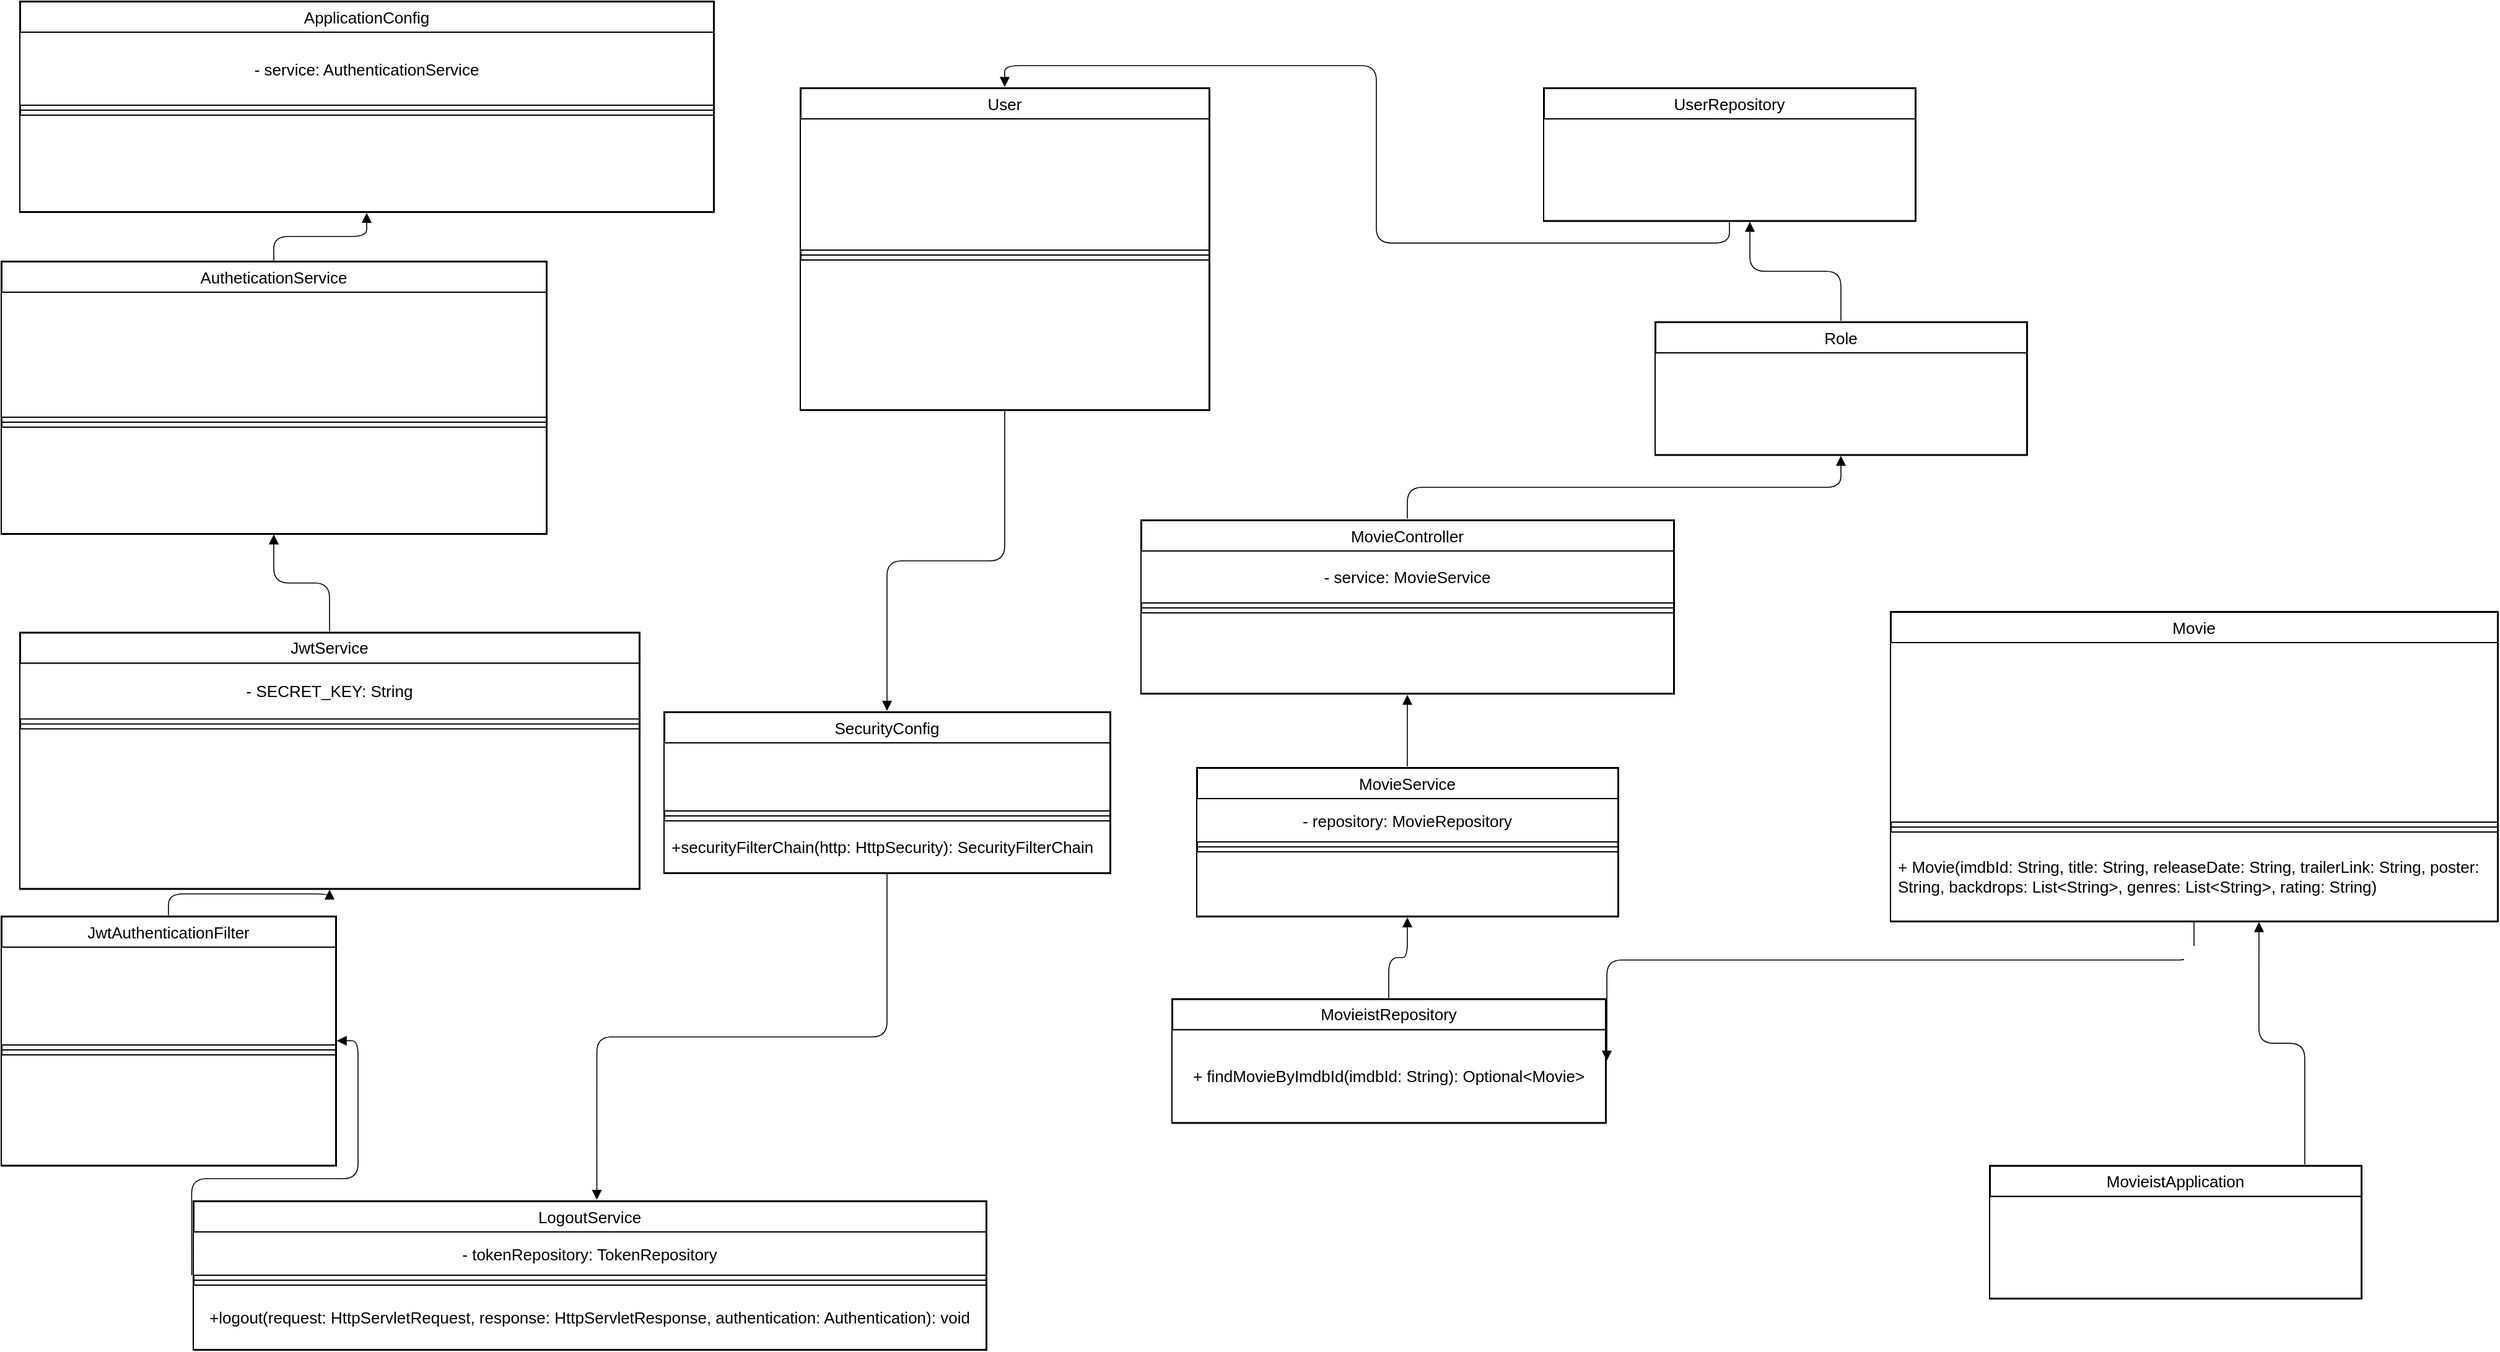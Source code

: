 <mxfile>
    <diagram id="IhVA58hd-gJvz965n6gg" name="UML-Diagramm der Java Projekt">
        <mxGraphModel dx="2082" dy="905" grid="1" gridSize="10" guides="1" tooltips="1" connect="1" arrows="1" fold="1" page="1" pageScale="1" pageWidth="850" pageHeight="1100" math="0" shadow="0">
            <root>
                <mxCell id="0"/>
                <mxCell id="1" parent="0"/>
                <mxCell id="10" value="ApplicationConfig" style="html=1;overflow=block;blockSpacing=1;swimlane;childLayout=stackLayout;horizontal=1;horizontalStack=0;resizeParent=1;resizeParentMax=0;resizeLast=0;collapsible=0;fontStyle=0;marginBottom=0;swimlaneFillColor=#ffffff;startSize=25;whiteSpace=wrap;fontSize=13;align=center;spacing=0;strokeOpacity=100;strokeWidth=1.5;" vertex="1" parent="1">
                    <mxGeometry x="30" y="11" width="560" height="170" as="geometry"/>
                </mxCell>
                <mxCell id="11" value="&lt;font style=&quot;font-size: 13px;&quot;&gt;- service: AuthenticationService&lt;/font&gt;" style="part=1;html=1;resizeHeight=0;verticalAlign=middle;spacingLeft=4;spacingRight=4;overflow=hidden;rotatable=0;points=[[0,0.5],[1,0.5]];portConstraint=eastwest;swimlaneFillColor=#333333;strokeOpacity=100;whiteSpace=wrap;fontSize=11.7;align=center;" vertex="1" parent="10">
                    <mxGeometry y="25" width="560" height="59" as="geometry"/>
                </mxCell>
                <mxCell id="12" value="" style="line;strokeWidth=1;align=left;verticalAlign=middle;spacingTop=-1;spacingLeft=3;spacingRight=3;rotatable=0;labelPosition=right;points=[];portConstraint=eastwest;" vertex="1" parent="10">
                    <mxGeometry y="84" width="560" height="8" as="geometry"/>
                </mxCell>
                <mxCell id="13" value="&lt;div style=&quot;display: flex; justify-content: center; text-align: center; align-items: baseline; line-height: 1.25; margin-top: -2px; font-size: 13px;&quot;&gt;&lt;font style=&quot;font-size: 13px;&quot; color=&quot;#ffffff&quot;&gt;&lt;font style=&quot;font-size: 13px;&quot;&gt;+ register(request: RegisterRequest): ResponseEntity&amp;lt;AuthenticationResponse&amp;gt; &lt;br&gt;&lt;/font&gt;&lt;/font&gt;&lt;/div&gt;&lt;div style=&quot;display: flex; justify-content: center; text-align: center; align-items: baseline; line-height: 1.25; margin-top: -2px; font-size: 13px;&quot;&gt;&lt;font style=&quot;font-size: 13px;&quot; color=&quot;#ffffff&quot;&gt;&lt;font style=&quot;font-size: 13px;&quot;&gt;+ authenticate(request:AuthenticationRequest): ResponseEntity&amp;lt;AuthenticationResponse&amp;gt; &lt;/font&gt;&lt;/font&gt;&lt;/div&gt;" style="part=1;html=1;resizeHeight=0;verticalAlign=middle;spacingLeft=4;spacingRight=4;overflow=hidden;rotatable=0;points=[[0,0.5],[1,0.5]];portConstraint=eastwest;swimlaneFillColor=#333333;strokeOpacity=100;whiteSpace=wrap;fontSize=11.8;align=center;" vertex="1" parent="10">
                    <mxGeometry y="92" width="560" height="78" as="geometry"/>
                </mxCell>
                <mxCell id="14" value="AutheticationService" style="html=1;overflow=block;blockSpacing=1;swimlane;childLayout=stackLayout;horizontal=1;horizontalStack=0;resizeParent=1;resizeParentMax=0;resizeLast=0;collapsible=0;fontStyle=0;marginBottom=0;swimlaneFillColor=#ffffff;startSize=25;whiteSpace=wrap;fontSize=13;align=center;spacing=0;strokeOpacity=100;strokeWidth=1.5;" vertex="1" parent="1">
                    <mxGeometry x="15" y="221" width="440" height="220" as="geometry"/>
                </mxCell>
                <mxCell id="15" value="&lt;div style=&quot;display: flex; justify-content: center; text-align: center; align-items: baseline; line-height: 1.25; margin-top: -2px; font-size: 13px;&quot;&gt;&lt;font style=&quot;font-size: 13px;&quot; color=&quot;#ffffff&quot;&gt;&lt;font style=&quot;font-size: 13px;&quot;&gt;- repository: UserRepository&lt;br&gt;&lt;/font&gt;&lt;/font&gt;&lt;/div&gt;&lt;div style=&quot;display: flex; justify-content: center; text-align: center; align-items: baseline; line-height: 1.25; margin-top: -2px; font-size: 13px;&quot;&gt;&lt;span&gt;&lt;font style=&quot;font-size: 13px;&quot; color=&quot;#ffffff&quot;&gt;- tokenRepository: TokenRepository&lt;br&gt;&lt;/font&gt;&lt;/span&gt;&lt;/div&gt;&lt;div style=&quot;display: flex; justify-content: center; text-align: center; align-items: baseline; line-height: 1.25; margin-top: -2px; font-size: 13px;&quot;&gt;&lt;span&gt;&lt;font style=&quot;font-size: 13px;&quot; color=&quot;#ffffff&quot;&gt;- passwordEncoder: PasswordEncoder&lt;br&gt;&lt;/font&gt;&lt;/span&gt;&lt;/div&gt;&lt;div style=&quot;display: flex; justify-content: center; text-align: center; align-items: baseline; line-height: 1.25; margin-top: -2px; font-size: 13px;&quot;&gt;&lt;span&gt;&lt;font style=&quot;font-size: 13px;&quot; color=&quot;#ffffff&quot;&gt;- jwtService: JwtService&lt;br&gt;&lt;/font&gt;&lt;/span&gt;&lt;/div&gt;&lt;div style=&quot;display: flex; justify-content: center; text-align: center; align-items: baseline; line-height: 1.25; margin-top: -2px; font-size: 13px;&quot;&gt;&lt;font style=&quot;font-size: 13px;&quot; color=&quot;#ffffff&quot;&gt;&lt;font style=&quot;font-size: 13px;&quot;&gt;- authenticationManager: AuthenticationManager&lt;/font&gt;&lt;/font&gt;&lt;/div&gt;" style="part=1;html=1;resizeHeight=0;verticalAlign=middle;spacingLeft=4;spacingRight=4;overflow=hidden;rotatable=0;points=[[0,0.5],[1,0.5]];portConstraint=eastwest;swimlaneFillColor=#333333;strokeOpacity=100;whiteSpace=wrap;fontSize=11.7;align=center;" vertex="1" parent="14">
                    <mxGeometry y="25" width="440" height="101" as="geometry"/>
                </mxCell>
                <mxCell id="16" value="" style="line;strokeWidth=1;align=left;verticalAlign=middle;spacingTop=-1;spacingLeft=3;spacingRight=3;rotatable=0;labelPosition=right;points=[];portConstraint=eastwest;" vertex="1" parent="14">
                    <mxGeometry y="126" width="440" height="8" as="geometry"/>
                </mxCell>
                <mxCell id="17" value="&lt;div style=&quot;display: flex; justify-content: center; text-align: center; align-items: baseline; line-height: 1.25; margin-top: -2px;&quot;&gt;&lt;font style=&quot;font-size: 13px;&quot; color=&quot;#ffffff&quot;&gt;&lt;font style=&quot;font-size: 13px;&quot;&gt;+ register(request: RegisterRequest): AuthenticationResponse&lt;br&gt;&lt;/font&gt;&lt;/font&gt;&lt;/div&gt;&lt;div style=&quot;display: flex; justify-content: center; text-align: center; align-items: baseline; line-height: 1.25; margin-top: -2px;&quot;&gt;&lt;span&gt;&lt;font style=&quot;font-size: 13px;&quot; color=&quot;#ffffff&quot;&gt;+ authenticate(request: AuthenticationRequest): AuthenticationResponse&lt;br&gt;&lt;/font&gt;&lt;/span&gt;&lt;/div&gt;&lt;div style=&quot;display: flex; justify-content: center; text-align: center; align-items: baseline; line-height: 1.25; margin-top: -2px;&quot;&gt;&lt;span&gt;&lt;font style=&quot;font-size: 13px;&quot; color=&quot;#ffffff&quot;&gt;- saveUserToken(user: User, jwtToken: String): void&lt;br&gt;&lt;/font&gt;&lt;/span&gt;&lt;/div&gt;&lt;div style=&quot;display: flex; justify-content: center; text-align: center; align-items: baseline; line-height: 1.25; margin-top: -2px;&quot;&gt;&lt;font style=&quot;font-size: 13px;&quot; color=&quot;#ffffff&quot;&gt;&lt;font style=&quot;font-size: 13px;&quot;&gt;- revokeAllUserTokens(user: User): void&lt;/font&gt;&lt;/font&gt;&lt;/div&gt;" style="part=1;resizeHeight=0;align=left;verticalAlign=middle;spacingLeft=4;spacingRight=4;rotatable=0;points=[[0,0.5],[1,0.5]];portConstraint=eastwest;swimlaneFillColor=#333333;strokeOpacity=100;whiteSpace=wrap;overflow=block;blockSpacing=1;html=1;fontSize=13;" vertex="1" parent="14">
                    <mxGeometry y="134" width="440" height="86" as="geometry"/>
                </mxCell>
                <UserObject label="" lucidchartObjectId="wi00Xl8V9qbK" id="18">
                    <mxCell style="html=1;jettySize=18;whiteSpace=wrap;fontSize=13;strokeOpacity=100;strokeWidth=0.8;rounded=1;arcSize=24;edgeStyle=orthogonalEdgeStyle;startArrow=none;endArrow=block;endFill=1;exitX=0.5;exitY=-0.003;exitPerimeter=0;entryX=0.5;entryY=1.005;entryPerimeter=0;" edge="1" parent="1" source="14" target="10">
                        <mxGeometry width="100" height="100" relative="1" as="geometry">
                            <Array as="points"/>
                        </mxGeometry>
                    </mxCell>
                </UserObject>
                <mxCell id="19" value="JwtService" style="html=1;overflow=block;blockSpacing=1;swimlane;childLayout=stackLayout;horizontal=1;horizontalStack=0;resizeParent=1;resizeParentMax=0;resizeLast=0;collapsible=0;fontStyle=0;marginBottom=0;swimlaneFillColor=#ffffff;startSize=25;whiteSpace=wrap;fontSize=13;align=center;spacing=0;strokeOpacity=100;strokeWidth=1.5;" vertex="1" parent="1">
                    <mxGeometry x="30" y="520.7" width="500" height="207" as="geometry"/>
                </mxCell>
                <mxCell id="20" value="&lt;font style=&quot;font-size: 13px;&quot;&gt;- SECRET_KEY: String&lt;/font&gt;" style="part=1;html=1;resizeHeight=0;verticalAlign=middle;spacingLeft=4;spacingRight=4;overflow=hidden;rotatable=0;points=[[0,0.5],[1,0.5]];portConstraint=eastwest;swimlaneFillColor=#333333;strokeOpacity=100;whiteSpace=wrap;fontSize=11.7;align=center;" vertex="1" parent="19">
                    <mxGeometry y="25" width="500" height="45" as="geometry"/>
                </mxCell>
                <mxCell id="21" value="" style="line;strokeWidth=1;align=left;verticalAlign=middle;spacingTop=-1;spacingLeft=3;spacingRight=3;rotatable=0;labelPosition=right;points=[];portConstraint=eastwest;swimlaneFillColor=#333333;" vertex="1" parent="19">
                    <mxGeometry y="70" width="500" height="8" as="geometry"/>
                </mxCell>
                <mxCell id="22" value="&lt;div style=&quot;display: flex; justify-content: center; text-align: center; align-items: baseline; line-height: 1.25; margin-top: -2px; font-size: 13px;&quot;&gt;&lt;font style=&quot;font-size: 13px;&quot; color=&quot;#ffffff&quot;&gt;&lt;font style=&quot;font-size: 13px;&quot;&gt;+ extractUsername(token: String): String&lt;br&gt;&lt;/font&gt;&lt;/font&gt;&lt;/div&gt;&lt;div style=&quot;display: flex; justify-content: center; text-align: center; align-items: baseline; line-height: 1.25; margin-top: -2px; font-size: 13px;&quot;&gt;&lt;span&gt;&lt;font style=&quot;font-size: 13px;&quot; color=&quot;#ffffff&quot;&gt;+ extractClaim(token: String, claimsResolver: Function&amp;lt;Claims, T&amp;gt;): T&lt;br&gt;&lt;/font&gt;&lt;/span&gt;&lt;/div&gt;&lt;div style=&quot;display: flex; justify-content: center; text-align: center; align-items: baseline; line-height: 1.25; margin-top: -2px; font-size: 13px;&quot;&gt;&lt;span&gt;&lt;font style=&quot;font-size: 13px;&quot; color=&quot;#ffffff&quot;&gt;+ generateToken(userDetails: UserDetails): String&lt;br&gt;&lt;/font&gt;&lt;/span&gt;&lt;/div&gt;&lt;div style=&quot;display: flex; justify-content: center; text-align: center; align-items: baseline; line-height: 1.25; margin-top: -2px; font-size: 13px;&quot;&gt;&lt;span&gt;&lt;font style=&quot;font-size: 13px;&quot; color=&quot;#ffffff&quot;&gt;+ generateToken(extraClaims: Map&amp;lt;String, Object&amp;gt;, userDetails: UserDetails): String&lt;br&gt;&lt;/font&gt;&lt;/span&gt;&lt;/div&gt;&lt;div style=&quot;display: flex; justify-content: center; text-align: center; align-items: baseline; line-height: 1.25; margin-top: -2px; font-size: 13px;&quot;&gt;&lt;span&gt;&lt;font style=&quot;font-size: 13px;&quot; color=&quot;#ffffff&quot;&gt;+ isTokenValid(token: String, userDetails: UserDetails): boolean&lt;br&gt;&lt;/font&gt;&lt;/span&gt;&lt;/div&gt;&lt;div style=&quot;display: flex; justify-content: center; text-align: center; align-items: baseline; line-height: 1.25; margin-top: -2px; font-size: 13px;&quot;&gt;&lt;span&gt;&lt;font style=&quot;font-size: 13px;&quot; color=&quot;#ffffff&quot;&gt; - isTokenExpired(token: String): boolean&lt;br&gt;&lt;/font&gt;&lt;/span&gt;&lt;/div&gt;&lt;div style=&quot;display: flex; justify-content: center; text-align: center; align-items: baseline; line-height: 1.25; margin-top: -2px; font-size: 13px;&quot;&gt;&lt;span&gt;&lt;font style=&quot;font-size: 13px;&quot; color=&quot;#ffffff&quot;&gt; - extractExpiration(token: String): Date&lt;br&gt;&lt;/font&gt;&lt;/span&gt;&lt;/div&gt;&lt;div style=&quot;display: flex; justify-content: center; text-align: center; align-items: baseline; line-height: 1.25; margin-top: -2px; font-size: 13px;&quot;&gt;&lt;span&gt;&lt;font style=&quot;font-size: 13px;&quot; color=&quot;#ffffff&quot;&gt; - extractAllClaims(token: String): Claims&lt;br&gt;&lt;/font&gt;&lt;/span&gt;&lt;/div&gt;&lt;div style=&quot;display: flex; justify-content: center; text-align: center; align-items: baseline; line-height: 1.25; margin-top: -2px; font-size: 13px;&quot;&gt;&lt;font style=&quot;font-size: 13px;&quot; color=&quot;#ffffff&quot;&gt;&lt;font style=&quot;font-size: 13px;&quot;&gt; - getSignInKey(): Key&lt;/font&gt;&lt;/font&gt;&lt;/div&gt;" style="part=1;html=1;resizeHeight=0;verticalAlign=middle;spacingLeft=4;spacingRight=4;overflow=hidden;rotatable=0;points=[[0,0.5],[1,0.5]];portConstraint=eastwest;swimlaneFillColor=#ffffff;strokeOpacity=100;whiteSpace=wrap;fontSize=11.8;align=center;" vertex="1" parent="19">
                    <mxGeometry y="78" width="500" height="129" as="geometry"/>
                </mxCell>
                <UserObject label="" lucidchartObjectId="Pi00KXInt4H1" id="23">
                    <mxCell style="html=1;jettySize=18;whiteSpace=wrap;fontSize=13;strokeOpacity=100;strokeWidth=0.8;rounded=1;arcSize=24;edgeStyle=orthogonalEdgeStyle;startArrow=none;endArrow=block;endFill=1;exitX=0.5;exitY=-0.004;exitPerimeter=0;entryX=0.5;entryY=1.003;entryPerimeter=0;" edge="1" parent="1" source="19" target="14">
                        <mxGeometry width="100" height="100" relative="1" as="geometry">
                            <Array as="points"/>
                        </mxGeometry>
                    </mxCell>
                </UserObject>
                <mxCell id="24" value="JwtAuthenticationFilter" style="html=1;overflow=block;blockSpacing=1;swimlane;childLayout=stackLayout;horizontal=1;horizontalStack=0;resizeParent=1;resizeParentMax=0;resizeLast=0;collapsible=0;fontStyle=0;marginBottom=0;swimlaneFillColor=#ffffff;startSize=25;whiteSpace=wrap;fontSize=13;align=center;spacing=0;strokeOpacity=100;strokeWidth=1.5;" vertex="1" parent="1">
                    <mxGeometry x="15" y="750" width="270" height="201.25" as="geometry"/>
                </mxCell>
                <mxCell id="25" value="&lt;div style=&quot;display: flex; justify-content: center; text-align: center; align-items: baseline; line-height: 1.25; margin-top: -2px; font-size: 13px;&quot;&gt;&lt;font style=&quot;font-size: 13px;&quot; color=&quot;#ffffff&quot;&gt;&lt;font style=&quot;font-size: 13px;&quot;&gt;- jwtService: JwtService &lt;br&gt;&lt;/font&gt;&lt;/font&gt;&lt;/div&gt;&lt;div style=&quot;display: flex; justify-content: center; text-align: center; align-items: baseline; line-height: 1.25; margin-top: -2px; font-size: 13px;&quot;&gt;&lt;span&gt;&lt;font style=&quot;font-size: 13px;&quot; color=&quot;#ffffff&quot;&gt;- userDetailsService: UserDetailsService &lt;br&gt;&lt;/font&gt;&lt;/span&gt;&lt;/div&gt;&lt;div style=&quot;display: flex; justify-content: center; text-align: center; align-items: baseline; line-height: 1.25; margin-top: -2px; font-size: 13px;&quot;&gt;&lt;font style=&quot;font-size: 13px;&quot; color=&quot;#ffffff&quot;&gt;&lt;font style=&quot;font-size: 13px;&quot;&gt;- tokenRepository: TokenRepository&lt;/font&gt;&lt;/font&gt;&lt;/div&gt;" style="part=1;html=1;resizeHeight=0;verticalAlign=middle;spacingLeft=4;spacingRight=4;overflow=hidden;rotatable=0;points=[[0,0.5],[1,0.5]];portConstraint=eastwest;swimlaneFillColor=#333333;strokeOpacity=100;whiteSpace=wrap;fontSize=11.7;align=center;" vertex="1" parent="24">
                    <mxGeometry y="25" width="270" height="79" as="geometry"/>
                </mxCell>
                <mxCell id="26" value="" style="line;strokeWidth=1;align=left;verticalAlign=middle;spacingTop=-1;spacingLeft=3;spacingRight=3;rotatable=0;labelPosition=right;points=[];portConstraint=eastwest;" vertex="1" parent="24">
                    <mxGeometry y="104" width="270" height="8" as="geometry"/>
                </mxCell>
                <mxCell id="27" value="&lt;div style=&quot;display: flex; justify-content: center; text-align: center; align-items: baseline; line-height: 1.25; margin-top: -2px;&quot;&gt;&lt;font style=&quot;font-size: 13px;&quot; color=&quot;#ffffff&quot;&gt;&lt;font style=&quot;font-size: 13px;&quot;&gt;+doFilterInternal(request: HttpServletRequest, response: HttpServletResponse, filterChain: FilterChain): void&lt;/font&gt;&lt;/font&gt;&lt;br&gt;&lt;/div&gt;&lt;div style=&quot;display: flex; justify-content: center; text-align: center; align-items: baseline; font-size: 0; line-height: 1.25;margin-top: -2px;&quot;&gt;&lt;span&gt;&lt;/span&gt;&lt;/div&gt;" style="part=1;resizeHeight=0;align=left;verticalAlign=middle;spacingLeft=4;spacingRight=4;rotatable=0;points=[[0,0.5],[1,0.5]];portConstraint=eastwest;swimlaneFillColor=#333333;strokeOpacity=100;whiteSpace=wrap;overflow=block;blockSpacing=1;html=1;fontSize=13;" vertex="1" parent="24">
                    <mxGeometry y="112" width="270" height="89.25" as="geometry"/>
                </mxCell>
                <UserObject label="" lucidchartObjectId="~k00mDSOK-QS" id="28">
                    <mxCell style="html=1;jettySize=18;whiteSpace=wrap;fontSize=13;strokeOpacity=100;strokeWidth=0.8;rounded=1;arcSize=24;edgeStyle=orthogonalEdgeStyle;startArrow=none;endArrow=block;endFill=1;exitX=0.5;exitY=-0.004;exitPerimeter=0;entryX=0.5;entryY=1.004;entryPerimeter=0;" edge="1" parent="1" source="24" target="19">
                        <mxGeometry width="100" height="100" relative="1" as="geometry">
                            <Array as="points"/>
                        </mxGeometry>
                    </mxCell>
                </UserObject>
                <mxCell id="29" value="LogoutService" style="html=1;overflow=block;blockSpacing=1;swimlane;childLayout=stackLayout;horizontal=1;horizontalStack=0;resizeParent=1;resizeParentMax=0;resizeLast=0;collapsible=0;fontStyle=0;marginBottom=0;swimlaneFillColor=#ffffff;startSize=25;whiteSpace=wrap;fontSize=13;align=center;spacing=0;strokeOpacity=100;strokeWidth=1.5;" vertex="1" parent="1">
                    <mxGeometry x="170" y="980" width="640" height="120" as="geometry"/>
                </mxCell>
                <mxCell id="30" value="&lt;font style=&quot;font-size: 13px;&quot;&gt; - tokenRepository: TokenRepository&lt;/font&gt;" style="part=1;html=1;resizeHeight=0;verticalAlign=middle;spacingLeft=4;spacingRight=4;overflow=hidden;rotatable=0;points=[[0,0.5],[1,0.5]];portConstraint=eastwest;swimlaneFillColor=#333333;strokeOpacity=100;whiteSpace=wrap;fontSize=11.7;align=center;" vertex="1" parent="29">
                    <mxGeometry y="25" width="640" height="35" as="geometry"/>
                </mxCell>
                <mxCell id="31" value="" style="line;strokeWidth=1;align=left;verticalAlign=middle;spacingTop=-1;spacingLeft=3;spacingRight=3;rotatable=0;labelPosition=right;points=[];portConstraint=eastwest;" vertex="1" parent="29">
                    <mxGeometry y="60" width="640" height="8" as="geometry"/>
                </mxCell>
                <mxCell id="32" value="&lt;font style=&quot;font-size: 13px;&quot;&gt;+logout(request: HttpServletRequest, response: HttpServletResponse, authentication: Authentication): void&lt;/font&gt;" style="part=1;html=1;resizeHeight=0;verticalAlign=middle;spacingLeft=4;spacingRight=4;overflow=hidden;rotatable=0;points=[[0,0.5],[1,0.5]];portConstraint=eastwest;swimlaneFillColor=#ffffff;strokeOpacity=100;whiteSpace=wrap;fontSize=11.8;align=center;" vertex="1" parent="29">
                    <mxGeometry y="68" width="640" height="52" as="geometry"/>
                </mxCell>
                <UserObject label="" lucidchartObjectId="vl00rl7fIof9" id="33">
                    <mxCell style="html=1;jettySize=18;whiteSpace=wrap;fontSize=13;strokeOpacity=100;strokeWidth=0.8;rounded=1;arcSize=24;edgeStyle=orthogonalEdgeStyle;startArrow=none;endArrow=block;endFill=1;exitX=-0.002;exitY=0.5;exitPerimeter=0;entryX=1.003;entryY=0.5;entryPerimeter=0;" edge="1" parent="1" source="29" target="24">
                        <mxGeometry width="100" height="100" relative="1" as="geometry">
                            <Array as="points"/>
                        </mxGeometry>
                    </mxCell>
                </UserObject>
                <mxCell id="34" value="SecurityConfig" style="html=1;overflow=block;blockSpacing=1;swimlane;childLayout=stackLayout;horizontal=1;horizontalStack=0;resizeParent=1;resizeParentMax=0;resizeLast=0;collapsible=0;fontStyle=0;marginBottom=0;swimlaneFillColor=#ffffff;startSize=25;whiteSpace=wrap;fontSize=13;align=center;spacing=0;strokeOpacity=100;strokeWidth=1.5;" vertex="1" parent="1">
                    <mxGeometry x="550" y="585" width="360" height="130" as="geometry"/>
                </mxCell>
                <mxCell id="35" value="&lt;div style=&quot;display: flex; justify-content: center; text-align: center; align-items: baseline; line-height: 1.25; margin-top: -2px; font-size: 13px;&quot;&gt;&lt;font style=&quot;font-size: 13px;&quot; color=&quot;#ffffff&quot;&gt;&lt;font style=&quot;font-size: 13px;&quot;&gt;- jwtAuthFilter: JwtAuthenticationFilter&lt;br&gt;&lt;/font&gt;&lt;/font&gt;&lt;/div&gt;&lt;div style=&quot;display: flex; justify-content: center; text-align: center; align-items: baseline; line-height: 1.25; margin-top: -2px; font-size: 13px;&quot;&gt;&lt;span&gt;&lt;font style=&quot;font-size: 13px;&quot; color=&quot;#ffffff&quot;&gt;- authenticationProvider: AuthenticationProvider&lt;br&gt;&lt;/font&gt;&lt;/span&gt;&lt;/div&gt;&lt;div style=&quot;display: flex; justify-content: center; text-align: center; align-items: baseline; line-height: 1.25; margin-top: -2px; font-size: 13px;&quot;&gt;&lt;font style=&quot;font-size: 13px;&quot; color=&quot;#ffffff&quot;&gt;&lt;font style=&quot;font-size: 13px;&quot;&gt;- logoutHandler: LogoutHandler&lt;/font&gt;&lt;/font&gt;&lt;/div&gt;" style="part=1;html=1;resizeHeight=0;verticalAlign=middle;spacingLeft=4;spacingRight=4;overflow=hidden;rotatable=0;points=[[0,0.5],[1,0.5]];portConstraint=eastwest;swimlaneFillColor=#333333;strokeOpacity=100;whiteSpace=wrap;fontSize=11.7;align=center;" vertex="1" parent="34">
                    <mxGeometry y="25" width="360" height="55" as="geometry"/>
                </mxCell>
                <mxCell id="36" value="" style="line;strokeWidth=1;align=left;verticalAlign=middle;spacingTop=-1;spacingLeft=3;spacingRight=3;rotatable=0;labelPosition=right;points=[];portConstraint=eastwest;" vertex="1" parent="34">
                    <mxGeometry y="80" width="360" height="8" as="geometry"/>
                </mxCell>
                <mxCell id="37" value="&lt;font style=&quot;font-size: 13px;&quot;&gt;+securityFilterChain(http: HttpSecurity): SecurityFilterChain&lt;/font&gt;" style="part=1;resizeHeight=0;align=left;verticalAlign=middle;spacingLeft=4;spacingRight=4;rotatable=0;points=[[0,0.5],[1,0.5]];portConstraint=eastwest;swimlaneFillColor=#333333;strokeOpacity=100;whiteSpace=wrap;overflow=block;blockSpacing=1;html=1;fontSize=13;" vertex="1" parent="34">
                    <mxGeometry y="88" width="360" height="42" as="geometry"/>
                </mxCell>
                <UserObject label="" lucidchartObjectId="Nl00Ss.hIkD7" id="38">
                    <mxCell style="html=1;jettySize=18;whiteSpace=wrap;fontSize=13;strokeOpacity=100;strokeWidth=0.8;rounded=1;arcSize=24;edgeStyle=orthogonalEdgeStyle;startArrow=none;endArrow=block;endFill=1;exitX=0.5;exitY=1.007;exitPerimeter=0;entryX=0.509;entryY=-0.008;entryPerimeter=0;" edge="1" parent="1" source="34" target="29">
                        <mxGeometry width="100" height="100" relative="1" as="geometry">
                            <Array as="points"/>
                        </mxGeometry>
                    </mxCell>
                </UserObject>
                <mxCell id="39" value="User" style="html=1;overflow=block;blockSpacing=1;swimlane;childLayout=stackLayout;horizontal=1;horizontalStack=0;resizeParent=1;resizeParentMax=0;resizeLast=0;collapsible=0;fontStyle=0;marginBottom=0;swimlaneFillColor=#ffffff;startSize=25;whiteSpace=wrap;fontSize=13;align=center;spacing=0;strokeOpacity=100;strokeWidth=1.5;" vertex="1" parent="1">
                    <mxGeometry x="660" y="81" width="330" height="260" as="geometry"/>
                </mxCell>
                <mxCell id="40" value="&lt;div style=&quot;display: flex; justify-content: center; text-align: center; align-items: baseline; line-height: 1.25; margin-top: -2px; font-size: 13px;&quot;&gt;&lt;font style=&quot;font-size: 13px;&quot; color=&quot;#ffffff&quot;&gt;&lt;font style=&quot;font-size: 13px;&quot;&gt;- id: String&lt;br&gt;&lt;/font&gt;&lt;/font&gt;&lt;/div&gt;&lt;div style=&quot;display: flex; justify-content: center; text-align: center; align-items: baseline; line-height: 1.25; margin-top: -2px; font-size: 13px;&quot;&gt;&lt;span&gt;&lt;font style=&quot;font-size: 13px;&quot; color=&quot;#ffffff&quot;&gt;- email: String&lt;br&gt;&lt;/font&gt;&lt;/span&gt;&lt;/div&gt;&lt;div style=&quot;display: flex; justify-content: center; text-align: center; align-items: baseline; line-height: 1.25; margin-top: -2px; font-size: 13px;&quot;&gt;&lt;span&gt;&lt;font style=&quot;font-size: 13px;&quot; color=&quot;#ffffff&quot;&gt;- password: String&lt;br&gt;&lt;/font&gt;&lt;/span&gt;&lt;/div&gt;&lt;div style=&quot;display: flex; justify-content: center; text-align: center; align-items: baseline; line-height: 1.25; margin-top: -2px; font-size: 13px;&quot;&gt;&lt;span&gt;&lt;font style=&quot;font-size: 13px;&quot; color=&quot;#ffffff&quot;&gt;- firstName: String&lt;br&gt;&lt;/font&gt;&lt;/span&gt;&lt;/div&gt;&lt;div style=&quot;display: flex; justify-content: center; text-align: center; align-items: baseline; line-height: 1.25; margin-top: -2px; font-size: 13px;&quot;&gt;&lt;span&gt;&lt;font style=&quot;font-size: 13px;&quot; color=&quot;#ffffff&quot;&gt;- lastName: String&lt;br&gt;&lt;/font&gt;&lt;/span&gt;&lt;/div&gt;&lt;div style=&quot;display: flex; justify-content: center; text-align: center; align-items: baseline; line-height: 1.25; margin-top: -2px; font-size: 13px;&quot;&gt;&lt;font style=&quot;font-size: 13px;&quot; color=&quot;#ffffff&quot;&gt;&lt;font style=&quot;font-size: 13px;&quot;&gt;- role: Role&lt;/font&gt;&lt;/font&gt;&lt;/div&gt;" style="part=1;html=1;resizeHeight=0;verticalAlign=middle;spacingLeft=4;spacingRight=4;overflow=hidden;rotatable=0;points=[[0,0.5],[1,0.5]];portConstraint=eastwest;swimlaneFillColor=#333333;strokeOpacity=100;whiteSpace=wrap;fontSize=11.7;align=center;" vertex="1" parent="39">
                    <mxGeometry y="25" width="330" height="106" as="geometry"/>
                </mxCell>
                <mxCell id="41" value="" style="line;strokeWidth=1;align=left;verticalAlign=middle;spacingTop=-1;spacingLeft=3;spacingRight=3;rotatable=0;labelPosition=right;points=[];portConstraint=eastwest;" vertex="1" parent="39">
                    <mxGeometry y="131" width="330" height="8" as="geometry"/>
                </mxCell>
                <mxCell id="42" value="&lt;div style=&quot;display: flex; justify-content: center; text-align: center; align-items: baseline; font-size: 0; line-height: 1.25;margin-top: -2px;&quot;&gt;&lt;span&gt;&lt;span style=&quot;font-size: 11.8px;&quot;&gt;&lt;font color=&quot;#ffffff&quot;&gt;+ getAuthorities(): Collection&amp;lt;? extends GrantedAuthority&amp;gt;&lt;br&gt;&lt;/font&gt;&lt;/span&gt;&lt;/span&gt;&lt;/div&gt;&lt;div style=&quot;display: flex; justify-content: center; text-align: center; align-items: baseline; font-size: 0; line-height: 1.25;margin-top: -2px;&quot;&gt;&lt;span&gt;&lt;span style=&quot;font-size: 11.8px;&quot;&gt;&lt;font color=&quot;#ffffff&quot;&gt;+ getPassword(): String&lt;br&gt;&lt;/font&gt;&lt;/span&gt;&lt;/span&gt;&lt;/div&gt;&lt;div style=&quot;display: flex; justify-content: center; text-align: center; align-items: baseline; font-size: 0; line-height: 1.25;margin-top: -2px;&quot;&gt;&lt;span&gt;&lt;span style=&quot;font-size: 11.8px;&quot;&gt;&lt;font color=&quot;#ffffff&quot;&gt;+ getUsername(): String&lt;br&gt;&lt;/font&gt;&lt;/span&gt;&lt;/span&gt;&lt;/div&gt;&lt;div style=&quot;display: flex; justify-content: center; text-align: center; align-items: baseline; font-size: 0; line-height: 1.25;margin-top: -2px;&quot;&gt;&lt;span&gt;&lt;span style=&quot;font-size: 11.8px;&quot;&gt;&lt;font color=&quot;#ffffff&quot;&gt;+ isAccountNonExpired(): boolean&lt;br&gt;&lt;/font&gt;&lt;/span&gt;&lt;/span&gt;&lt;/div&gt;&lt;div style=&quot;display: flex; justify-content: center; text-align: center; align-items: baseline; font-size: 0; line-height: 1.25;margin-top: -2px;&quot;&gt;&lt;span&gt;&lt;span style=&quot;font-size: 11.8px;&quot;&gt;&lt;font color=&quot;#ffffff&quot;&gt;+ isAccountNonLocked(): boolean&lt;br&gt;&lt;/font&gt;&lt;/span&gt;&lt;/span&gt;&lt;/div&gt;&lt;div style=&quot;display: flex; justify-content: center; text-align: center; align-items: baseline; font-size: 0; line-height: 1.25;margin-top: -2px;&quot;&gt;&lt;span&gt;&lt;span style=&quot;font-size: 11.8px;&quot;&gt;&lt;font color=&quot;#ffffff&quot;&gt;+ isCredentialsNonExpired(): boolean&lt;br&gt;&lt;/font&gt;&lt;/span&gt;&lt;/span&gt;&lt;/div&gt;&lt;div style=&quot;display: flex; justify-content: center; text-align: center; align-items: baseline; font-size: 0; line-height: 1.25;margin-top: -2px;&quot;&gt;&lt;span&gt;&lt;span style=&quot;font-size: 11.8px;&quot;&gt;&lt;font color=&quot;#ffffff&quot;&gt;+ isEnabled(): boolean&lt;/font&gt;&lt;/span&gt;&lt;/span&gt;&lt;/div&gt;" style="part=1;resizeHeight=0;align=left;verticalAlign=middle;spacingLeft=4;spacingRight=4;rotatable=0;points=[[0,0.5],[1,0.5]];portConstraint=eastwest;swimlaneFillColor=#333333;strokeOpacity=100;whiteSpace=wrap;overflow=block;blockSpacing=1;html=1;fontSize=13;" vertex="1" parent="39">
                    <mxGeometry y="139" width="330" height="121" as="geometry"/>
                </mxCell>
                <UserObject label="" lucidchartObjectId="Ao000E9Uj5xn" id="43">
                    <mxCell style="html=1;jettySize=18;whiteSpace=wrap;fontSize=13;strokeOpacity=100;strokeWidth=0.8;rounded=1;arcSize=24;edgeStyle=orthogonalEdgeStyle;startArrow=none;endArrow=block;endFill=1;exitX=0.5;exitY=1.003;exitPerimeter=0;entryX=0.5;entryY=-0.007;entryPerimeter=0;" edge="1" parent="1" source="39" target="34">
                        <mxGeometry width="100" height="100" relative="1" as="geometry">
                            <Array as="points"/>
                        </mxGeometry>
                    </mxCell>
                </UserObject>
                <mxCell id="44" value="UserRepository" style="html=1;overflow=block;blockSpacing=1;swimlane;childLayout=stackLayout;horizontal=1;horizontalStack=0;resizeParent=1;resizeParentMax=0;resizeLast=0;collapsible=0;fontStyle=0;marginBottom=0;swimlaneFillColor=#ffffff;startSize=25;whiteSpace=wrap;fontSize=13;align=center;spacing=0;strokeOpacity=100;fillOpacity=100;strokeWidth=1.5;" vertex="1" parent="1">
                    <mxGeometry x="1260" y="81" width="300" height="107.25" as="geometry"/>
                </mxCell>
                <mxCell id="45" value="&lt;div style=&quot;display: flex; justify-content: center; text-align: center; align-items: baseline; font-size: 0; line-height: 1.25;margin-top: -2px;&quot;&gt;&lt;span&gt;&lt;span style=&quot;font-size: 13px;&quot;&gt;&lt;font color=&quot;#ffffff&quot;&gt;+ findByEmail(email: String): Optional&amp;lt;User&amp;gt;&lt;/font&gt;&lt;br&gt;&lt;/span&gt;&lt;/span&gt;&lt;/div&gt;&lt;div style=&quot;display: flex; justify-content: center; text-align: center; align-items: baseline; font-size: 0; line-height: 1.25;margin-top: -2px;&quot;&gt;&lt;span&gt;&lt;/span&gt;&lt;/div&gt;" style="part=1;html=1;resizeHeight=0;verticalAlign=middle;spacingLeft=4;spacingRight=4;overflow=hidden;rotatable=0;points=[[0,0.5],[1,0.5]];portConstraint=eastwest;swimlaneFillColor=#ffffff;strokeOpacity=100;fillOpacity=100;whiteSpace=wrap;fontSize=13;align=center;" vertex="1" parent="44">
                    <mxGeometry y="25" width="300" height="82.25" as="geometry"/>
                </mxCell>
                <UserObject label="" lucidchartObjectId="2q00-SmuUDA8" id="46">
                    <mxCell style="html=1;jettySize=18;whiteSpace=wrap;fontSize=13;strokeOpacity=100;strokeWidth=0.8;rounded=1;arcSize=24;edgeStyle=orthogonalEdgeStyle;startArrow=none;endArrow=block;endFill=1;exitX=0.5;exitY=1.008;exitPerimeter=0;entryX=0.5;entryY=-0.003;entryPerimeter=0;" edge="1" parent="1" source="44" target="39">
                        <mxGeometry width="100" height="100" relative="1" as="geometry">
                            <Array as="points"/>
                        </mxGeometry>
                    </mxCell>
                </UserObject>
                <mxCell id="47" value="Role" style="html=1;overflow=block;blockSpacing=1;swimlane;childLayout=stackLayout;horizontal=1;horizontalStack=0;resizeParent=1;resizeParentMax=0;resizeLast=0;collapsible=0;fontStyle=0;marginBottom=0;swimlaneFillColor=#ffffff;startSize=25;whiteSpace=wrap;fontSize=13;align=center;spacing=0;strokeOpacity=100;fillOpacity=100;strokeWidth=1.5;" vertex="1" parent="1">
                    <mxGeometry x="1350" y="270" width="300" height="107.25" as="geometry"/>
                </mxCell>
                <mxCell id="48" value="&lt;div style=&quot;display: flex; justify-content: center; text-align: center; align-items: baseline; font-size: 0; line-height: 1.25;margin-top: -2px;&quot;&gt;&lt;span&gt;&lt;span style=&quot;font-size: 13px;&quot;&gt;&lt;font color=&quot;#ffffff&quot;&gt;USER&lt;br&gt;&lt;/font&gt;&lt;/span&gt;&lt;/span&gt;&lt;/div&gt;&lt;div style=&quot;display: flex; justify-content: center; text-align: center; align-items: baseline; font-size: 0; line-height: 1.25;margin-top: -2px;&quot;&gt;&lt;span&gt;&lt;span style=&quot;font-size: 13px;&quot;&gt;&lt;font color=&quot;#ffffff&quot;&gt;ADMIN&lt;/font&gt;&lt;/span&gt;&lt;/span&gt;&lt;/div&gt;" style="part=1;html=1;resizeHeight=0;verticalAlign=middle;spacingLeft=4;spacingRight=4;overflow=hidden;rotatable=0;points=[[0,0.5],[1,0.5]];portConstraint=eastwest;swimlaneFillColor=#ffffff;strokeOpacity=100;fillOpacity=100;whiteSpace=wrap;fontSize=13;align=center;" vertex="1" parent="47">
                    <mxGeometry y="25" width="300" height="82.25" as="geometry"/>
                </mxCell>
                <UserObject label="" lucidchartObjectId="zr00e~IeT~Bm" id="49">
                    <mxCell style="html=1;jettySize=18;whiteSpace=wrap;fontSize=13;strokeOpacity=100;strokeWidth=0.8;rounded=1;arcSize=24;edgeStyle=orthogonalEdgeStyle;startArrow=none;endArrow=block;endFill=1;exitX=0.5;exitY=-0.008;exitPerimeter=0;entryX=0.555;entryY=1.008;entryPerimeter=0;" edge="1" parent="1" source="47" target="44">
                        <mxGeometry width="100" height="100" relative="1" as="geometry">
                            <Array as="points"/>
                        </mxGeometry>
                    </mxCell>
                </UserObject>
                <mxCell id="50" value="MovieistApplication" style="html=1;overflow=block;blockSpacing=1;swimlane;childLayout=stackLayout;horizontal=1;horizontalStack=0;resizeParent=1;resizeParentMax=0;resizeLast=0;collapsible=0;fontStyle=0;marginBottom=0;swimlaneFillColor=#333333;startSize=25;whiteSpace=wrap;fontSize=13;align=center;spacing=0;strokeOpacity=100;fillOpacity=100;strokeWidth=1.5;" vertex="1" parent="1">
                    <mxGeometry x="1620" y="951.38" width="300" height="107.25" as="geometry"/>
                </mxCell>
                <mxCell id="51" value="&lt;div style=&quot;display: flex; justify-content: center; text-align: center; align-items: baseline; font-size: 0; line-height: 1.25;margin-top: -2px;&quot;&gt;&lt;span&gt;&lt;span style=&quot;font-size: 13px;&quot;&gt;&lt;font color=&quot;#ffffff&quot;&gt;+ main(args: String[]): void&lt;br&gt;&lt;/font&gt;&lt;/span&gt;&lt;/span&gt;&lt;/div&gt;&lt;div style=&quot;display: flex; justify-content: center; text-align: center; align-items: baseline; font-size: 0; line-height: 1.25;margin-top: -2px;&quot;&gt;&lt;span&gt;&lt;span style=&quot;font-size: 13px;&quot;&gt;&lt;font color=&quot;#ffffff&quot;&gt;+ corsConfigurer(): WebMvcConfigurer&lt;/font&gt;&lt;/span&gt;&lt;/span&gt;&lt;/div&gt;" style="part=1;html=1;resizeHeight=0;verticalAlign=middle;spacingLeft=4;spacingRight=4;overflow=hidden;rotatable=0;points=[[0,0.5],[1,0.5]];portConstraint=eastwest;swimlaneFillColor=#ffffff;strokeOpacity=100;fillOpacity=100;whiteSpace=wrap;fontSize=13;align=center;" vertex="1" parent="50">
                    <mxGeometry y="25" width="300" height="82.25" as="geometry"/>
                </mxCell>
                <mxCell id="53" value="MovieController" style="html=1;overflow=block;blockSpacing=1;swimlane;childLayout=stackLayout;horizontal=1;horizontalStack=0;resizeParent=1;resizeParentMax=0;resizeLast=0;collapsible=0;fontStyle=0;marginBottom=0;swimlaneFillColor=#ffffff;startSize=25;whiteSpace=wrap;fontSize=13;align=center;spacing=0;strokeOpacity=100;strokeWidth=1.5;" vertex="1" parent="1">
                    <mxGeometry x="935" y="430" width="430" height="140" as="geometry"/>
                </mxCell>
                <mxCell id="54" value="&lt;font style=&quot;font-size: 13px;&quot;&gt;- service: MovieService&lt;/font&gt;" style="part=1;html=1;resizeHeight=0;verticalAlign=middle;spacingLeft=4;spacingRight=4;overflow=hidden;rotatable=0;points=[[0,0.5],[1,0.5]];portConstraint=eastwest;swimlaneFillColor=#ffffff;strokeOpacity=100;whiteSpace=wrap;fontSize=11.7;align=center;" vertex="1" parent="53">
                    <mxGeometry y="25" width="430" height="42" as="geometry"/>
                </mxCell>
                <mxCell id="55" value="" style="line;strokeWidth=1;align=left;verticalAlign=middle;spacingTop=-1;spacingLeft=3;spacingRight=3;rotatable=0;labelPosition=right;points=[];portConstraint=eastwest;swimlaneFillColor=#333333;" vertex="1" parent="53">
                    <mxGeometry y="67" width="430" height="8" as="geometry"/>
                </mxCell>
                <mxCell id="56" value="&lt;div style=&quot;display: flex; justify-content: center; text-align: center; align-items: baseline; line-height: 1.25; margin-top: -2px; font-size: 13px;&quot;&gt;&lt;font style=&quot;font-size: 13px;&quot; color=&quot;#ffffff&quot;&gt;&lt;font style=&quot;font-size: 13px;&quot;&gt;+ getMovies(): ResponseEntity&amp;lt;List&amp;lt;Movie&amp;gt;&amp;gt;&lt;br&gt;&lt;/font&gt;&lt;/font&gt;&lt;/div&gt;&lt;div style=&quot;display: flex; justify-content: center; text-align: center; align-items: baseline; line-height: 1.25; margin-top: -2px; font-size: 13px;&quot;&gt;&lt;font style=&quot;font-size: 13px;&quot; color=&quot;#ffffff&quot;&gt;&lt;font style=&quot;font-size: 13px;&quot;&gt;+ getSingleMovie(imdbId: String): ResponseEntity&amp;lt;Optional&amp;lt;Movie&amp;gt;&amp;gt;&lt;/font&gt;&lt;/font&gt;&lt;/div&gt;" style="part=1;html=1;resizeHeight=0;verticalAlign=middle;spacingLeft=4;spacingRight=4;overflow=hidden;rotatable=0;points=[[0,0.5],[1,0.5]];portConstraint=eastwest;swimlaneFillColor=#ffffff;strokeOpacity=100;whiteSpace=wrap;fontSize=11.8;align=center;" vertex="1" parent="53">
                    <mxGeometry y="75" width="430" height="65" as="geometry"/>
                </mxCell>
                <UserObject label="" lucidchartObjectId="qz005-vwxkv5" id="57">
                    <mxCell style="html=1;jettySize=18;whiteSpace=wrap;fontSize=13;strokeOpacity=100;strokeWidth=0.8;rounded=1;arcSize=24;edgeStyle=orthogonalEdgeStyle;startArrow=none;endArrow=block;endFill=1;exitX=0.5;exitY=-0.008;exitPerimeter=0;entryX=0.5;entryY=1.008;entryPerimeter=0;" edge="1" parent="1" source="53" target="47">
                        <mxGeometry width="100" height="100" relative="1" as="geometry">
                            <Array as="points"/>
                        </mxGeometry>
                    </mxCell>
                </UserObject>
                <mxCell id="58" value="MovieService" style="html=1;overflow=block;blockSpacing=1;swimlane;childLayout=stackLayout;horizontal=1;horizontalStack=0;resizeParent=1;resizeParentMax=0;resizeLast=0;collapsible=0;fontStyle=0;marginBottom=0;swimlaneFillColor=#ffffff;startSize=25;whiteSpace=wrap;fontSize=13;align=center;spacing=0;strokeOpacity=100;strokeWidth=1.5;" vertex="1" parent="1">
                    <mxGeometry x="980" y="630" width="340" height="120" as="geometry"/>
                </mxCell>
                <mxCell id="59" value="&lt;font style=&quot;font-size: 13px;&quot;&gt;- repository: MovieRepository&lt;/font&gt;" style="part=1;html=1;resizeHeight=0;verticalAlign=middle;spacingLeft=4;spacingRight=4;overflow=hidden;rotatable=0;points=[[0,0.5],[1,0.5]];portConstraint=eastwest;swimlaneFillColor=#ffffff;strokeOpacity=100;whiteSpace=wrap;fontSize=11.7;align=center;" vertex="1" parent="58">
                    <mxGeometry y="25" width="340" height="35" as="geometry"/>
                </mxCell>
                <mxCell id="60" value="" style="line;strokeWidth=1;align=left;verticalAlign=middle;spacingTop=-1;spacingLeft=3;spacingRight=3;rotatable=0;labelPosition=right;points=[];portConstraint=eastwest;" vertex="1" parent="58">
                    <mxGeometry y="60" width="340" height="8" as="geometry"/>
                </mxCell>
                <mxCell id="61" value="&lt;div style=&quot;display: flex; justify-content: center; text-align: center; align-items: baseline; line-height: 1.25; margin-top: -2px; font-size: 13px;&quot;&gt;&lt;font style=&quot;font-size: 13px;&quot; color=&quot;#ffffff&quot;&gt;&lt;font style=&quot;font-size: 13px;&quot;&gt;+ findAllMovies(): List&amp;lt;Movie&amp;gt;&lt;br&gt;&lt;/font&gt;&lt;/font&gt;&lt;/div&gt;&lt;div style=&quot;display: flex; justify-content: center; text-align: center; align-items: baseline; line-height: 1.25; margin-top: -2px; font-size: 13px;&quot;&gt;&lt;font style=&quot;font-size: 13px;&quot; color=&quot;#ffffff&quot;&gt;&lt;font style=&quot;font-size: 13px;&quot;&gt;+ findMovieByImdbId(imdbId: String): Optional&amp;lt;Movie&amp;gt;&lt;/font&gt;&lt;/font&gt;&lt;/div&gt;" style="part=1;html=1;resizeHeight=0;verticalAlign=middle;spacingLeft=4;spacingRight=4;overflow=hidden;rotatable=0;points=[[0,0.5],[1,0.5]];portConstraint=eastwest;swimlaneFillColor=#333333;strokeOpacity=100;whiteSpace=wrap;fontSize=11.8;align=center;" vertex="1" parent="58">
                    <mxGeometry y="68" width="340" height="52" as="geometry"/>
                </mxCell>
                <UserObject label="" lucidchartObjectId="8A00EGM.nSax" id="62">
                    <mxCell style="html=1;jettySize=18;whiteSpace=wrap;fontSize=13;strokeOpacity=100;strokeWidth=0.8;rounded=1;arcSize=24;edgeStyle=orthogonalEdgeStyle;startArrow=none;endArrow=block;endFill=1;exitX=0.5;exitY=-0.008;exitPerimeter=0;entryX=0.5;entryY=1.008;entryPerimeter=0;" edge="1" parent="1" source="58" target="53">
                        <mxGeometry width="100" height="100" relative="1" as="geometry">
                            <Array as="points"/>
                        </mxGeometry>
                    </mxCell>
                </UserObject>
                <mxCell id="63" value="MovieistRepository" style="html=1;overflow=block;blockSpacing=1;swimlane;childLayout=stackLayout;horizontal=1;horizontalStack=0;resizeParent=1;resizeParentMax=0;resizeLast=0;collapsible=0;fontStyle=0;marginBottom=0;swimlaneFillColor=#333333;startSize=25;whiteSpace=wrap;fontSize=13;align=center;spacing=0;strokeOpacity=100;fillOpacity=100;strokeWidth=1.5;" vertex="1" parent="1">
                    <mxGeometry x="960" y="816.75" width="350" height="100" as="geometry"/>
                </mxCell>
                <mxCell id="64" value="+ findMovieByImdbId(imdbId: String): Optional&amp;lt;Movie&amp;gt;" style="part=1;html=1;resizeHeight=0;verticalAlign=middle;spacingLeft=4;spacingRight=4;overflow=hidden;rotatable=0;points=[[0,0.5],[1,0.5]];portConstraint=eastwest;swimlaneFillColor=#333333;strokeOpacity=100;fillOpacity=100;whiteSpace=wrap;fontSize=13;align=center;" vertex="1" parent="63">
                    <mxGeometry y="25" width="350" height="75" as="geometry"/>
                </mxCell>
                <UserObject label="" lucidchartObjectId="4B00XcqS~BsU" id="65">
                    <mxCell style="html=1;jettySize=18;whiteSpace=wrap;fontSize=13;strokeOpacity=100;strokeWidth=0.8;rounded=1;arcSize=24;edgeStyle=orthogonalEdgeStyle;startArrow=none;endArrow=block;endFill=1;exitX=0.5;exitY=-0.008;exitPerimeter=0;entryX=0.5;entryY=1.008;entryPerimeter=0;" edge="1" parent="1" source="63" target="58">
                        <mxGeometry width="100" height="100" relative="1" as="geometry">
                            <Array as="points"/>
                        </mxGeometry>
                    </mxCell>
                </UserObject>
                <mxCell id="66" value="Movie" style="html=1;overflow=block;blockSpacing=1;swimlane;childLayout=stackLayout;horizontal=1;horizontalStack=0;resizeParent=1;resizeParentMax=0;resizeLast=0;collapsible=0;fontStyle=0;marginBottom=0;swimlaneFillColor=#ffffff;startSize=25;whiteSpace=wrap;fontSize=13;align=center;spacing=0;strokeOpacity=100;strokeWidth=1.5;" vertex="1" parent="1">
                    <mxGeometry x="1540" y="504.0" width="490" height="250" as="geometry"/>
                </mxCell>
                <mxCell id="67" value="&lt;div style=&quot;display: flex; justify-content: center; text-align: center; align-items: baseline; line-height: 1.25; margin-top: -2px; font-size: 13px;&quot;&gt;&lt;font style=&quot;font-size: 13px;&quot; color=&quot;#ffffff&quot;&gt;&lt;font style=&quot;font-size: 13px;&quot;&gt;- id: ObjectId&lt;br&gt;&lt;/font&gt;&lt;/font&gt;&lt;/div&gt;&lt;div style=&quot;display: flex; justify-content: center; text-align: center; align-items: baseline; line-height: 1.25; margin-top: -2px; font-size: 13px;&quot;&gt;&lt;span&gt;&lt;font style=&quot;font-size: 13px;&quot; color=&quot;#ffffff&quot;&gt;- imdbId: String&lt;br&gt;&lt;/font&gt;&lt;/span&gt;&lt;/div&gt;&lt;div style=&quot;display: flex; justify-content: center; text-align: center; align-items: baseline; line-height: 1.25; margin-top: -2px; font-size: 13px;&quot;&gt;&lt;span&gt;&lt;font style=&quot;font-size: 13px;&quot; color=&quot;#ffffff&quot;&gt;- title: String&lt;br&gt;&lt;/font&gt;&lt;/span&gt;&lt;/div&gt;&lt;div style=&quot;display: flex; justify-content: center; text-align: center; align-items: baseline; line-height: 1.25; margin-top: -2px; font-size: 13px;&quot;&gt;&lt;span&gt;&lt;font style=&quot;font-size: 13px;&quot; color=&quot;#ffffff&quot;&gt;- releaseDate: String&lt;br&gt;&lt;/font&gt;&lt;/span&gt;&lt;/div&gt;&lt;div style=&quot;display: flex; justify-content: center; text-align: center; align-items: baseline; line-height: 1.25; margin-top: -2px; font-size: 13px;&quot;&gt;&lt;span&gt;&lt;font style=&quot;font-size: 13px;&quot; color=&quot;#ffffff&quot;&gt;- trailerLink: String&lt;br&gt;&lt;/font&gt;&lt;/span&gt;&lt;/div&gt;&lt;div style=&quot;display: flex; justify-content: center; text-align: center; align-items: baseline; line-height: 1.25; margin-top: -2px; font-size: 13px;&quot;&gt;&lt;span&gt;&lt;font style=&quot;font-size: 13px;&quot; color=&quot;#ffffff&quot;&gt;- poster: String&lt;br&gt;&lt;/font&gt;&lt;/span&gt;&lt;/div&gt;&lt;div style=&quot;display: flex; justify-content: center; text-align: center; align-items: baseline; line-height: 1.25; margin-top: -2px; font-size: 13px;&quot;&gt;&lt;span&gt;&lt;font style=&quot;font-size: 13px;&quot; color=&quot;#ffffff&quot;&gt;- backdrops: List&amp;lt;String&amp;gt;&lt;br&gt;&lt;/font&gt;&lt;/span&gt;&lt;/div&gt;&lt;div style=&quot;display: flex; justify-content: center; text-align: center; align-items: baseline; line-height: 1.25; margin-top: -2px; font-size: 13px;&quot;&gt;&lt;span&gt;&lt;font style=&quot;font-size: 13px;&quot; color=&quot;#ffffff&quot;&gt;- genres: List&amp;lt;String&amp;gt;&lt;br&gt;&lt;/font&gt;&lt;/span&gt;&lt;/div&gt;&lt;div style=&quot;display: flex; justify-content: center; text-align: center; align-items: baseline; line-height: 1.25; margin-top: -2px; font-size: 13px;&quot;&gt;&lt;span&gt;&lt;font style=&quot;font-size: 13px;&quot; color=&quot;#ffffff&quot;&gt;- reviews: List&amp;lt;Review&amp;gt;&lt;br&gt;&lt;/font&gt;&lt;/span&gt;&lt;/div&gt;&lt;div style=&quot;display: flex; justify-content: center; text-align: center; align-items: baseline; line-height: 1.25; margin-top: -2px; font-size: 13px;&quot;&gt;&lt;font style=&quot;font-size: 13px;&quot; color=&quot;#ffffff&quot;&gt;&lt;font style=&quot;font-size: 13px;&quot;&gt;- rating: String&lt;/font&gt;&lt;/font&gt;&lt;/div&gt;" style="part=1;html=1;resizeHeight=0;verticalAlign=middle;spacingLeft=4;spacingRight=4;overflow=hidden;rotatable=0;points=[[0,0.5],[1,0.5]];portConstraint=eastwest;swimlaneFillColor=#ffffff;strokeOpacity=100;whiteSpace=wrap;fontSize=11.7;align=center;" vertex="1" parent="66">
                    <mxGeometry y="25" width="490" height="145" as="geometry"/>
                </mxCell>
                <mxCell id="68" value="" style="line;strokeWidth=1;align=left;verticalAlign=middle;spacingTop=-1;spacingLeft=3;spacingRight=3;rotatable=0;labelPosition=right;points=[];portConstraint=eastwest;" vertex="1" parent="66">
                    <mxGeometry y="170" width="490" height="8" as="geometry"/>
                </mxCell>
                <mxCell id="69" value="+ Movie(imdbId: String, title: String, releaseDate: String, trailerLink: String, poster: String, backdrops: List&amp;lt;String&amp;gt;, genres: List&amp;lt;String&amp;gt;, rating: String)" style="part=1;resizeHeight=0;align=left;verticalAlign=middle;spacingLeft=4;spacingRight=4;rotatable=0;points=[[0,0.5],[1,0.5]];portConstraint=eastwest;swimlaneFillColor=#ffffff;strokeOpacity=100;whiteSpace=wrap;overflow=block;blockSpacing=1;html=1;fontSize=13;" vertex="1" parent="66">
                    <mxGeometry y="178" width="490" height="72" as="geometry"/>
                </mxCell>
                <UserObject label="" lucidchartObjectId="UC00ZEKNNDzq" id="70">
                    <mxCell style="html=1;jettySize=18;whiteSpace=wrap;fontSize=13;strokeOpacity=100;strokeWidth=0.8;rounded=1;arcSize=24;edgeStyle=orthogonalEdgeStyle;startArrow=none;endArrow=block;endFill=1;exitX=0.5;exitY=1.003;exitPerimeter=0;entryX=1.003;entryY=0.5;entryPerimeter=0;" edge="1" parent="1" source="66" target="63">
                        <mxGeometry width="100" height="100" relative="1" as="geometry">
                            <Array as="points"/>
                        </mxGeometry>
                    </mxCell>
                </UserObject>
                <mxCell id="75" value="Text" style="edgeLabel;html=1;align=center;verticalAlign=middle;resizable=0;points=[];fontColor=#FFFFFF;" vertex="1" connectable="0" parent="70">
                    <mxGeometry x="-0.914" y="2" relative="1" as="geometry">
                        <mxPoint as="offset"/>
                    </mxGeometry>
                </mxCell>
                <UserObject label="" lucidchartObjectId="6C00FuW2-vFc" id="71">
                    <mxCell style="html=1;jettySize=18;whiteSpace=wrap;fontSize=13;strokeOpacity=100;strokeWidth=0.8;rounded=1;arcSize=24;edgeStyle=orthogonalEdgeStyle;startArrow=none;endArrow=block;endFill=1;exitX=0.848;exitY=-0.008;exitPerimeter=0;entryX=0.607;entryY=1.003;entryPerimeter=0;" edge="1" parent="1" source="50" target="66">
                        <mxGeometry width="100" height="100" relative="1" as="geometry">
                            <Array as="points"/>
                        </mxGeometry>
                    </mxCell>
                </UserObject>
            </root>
        </mxGraphModel>
    </diagram>
</mxfile>